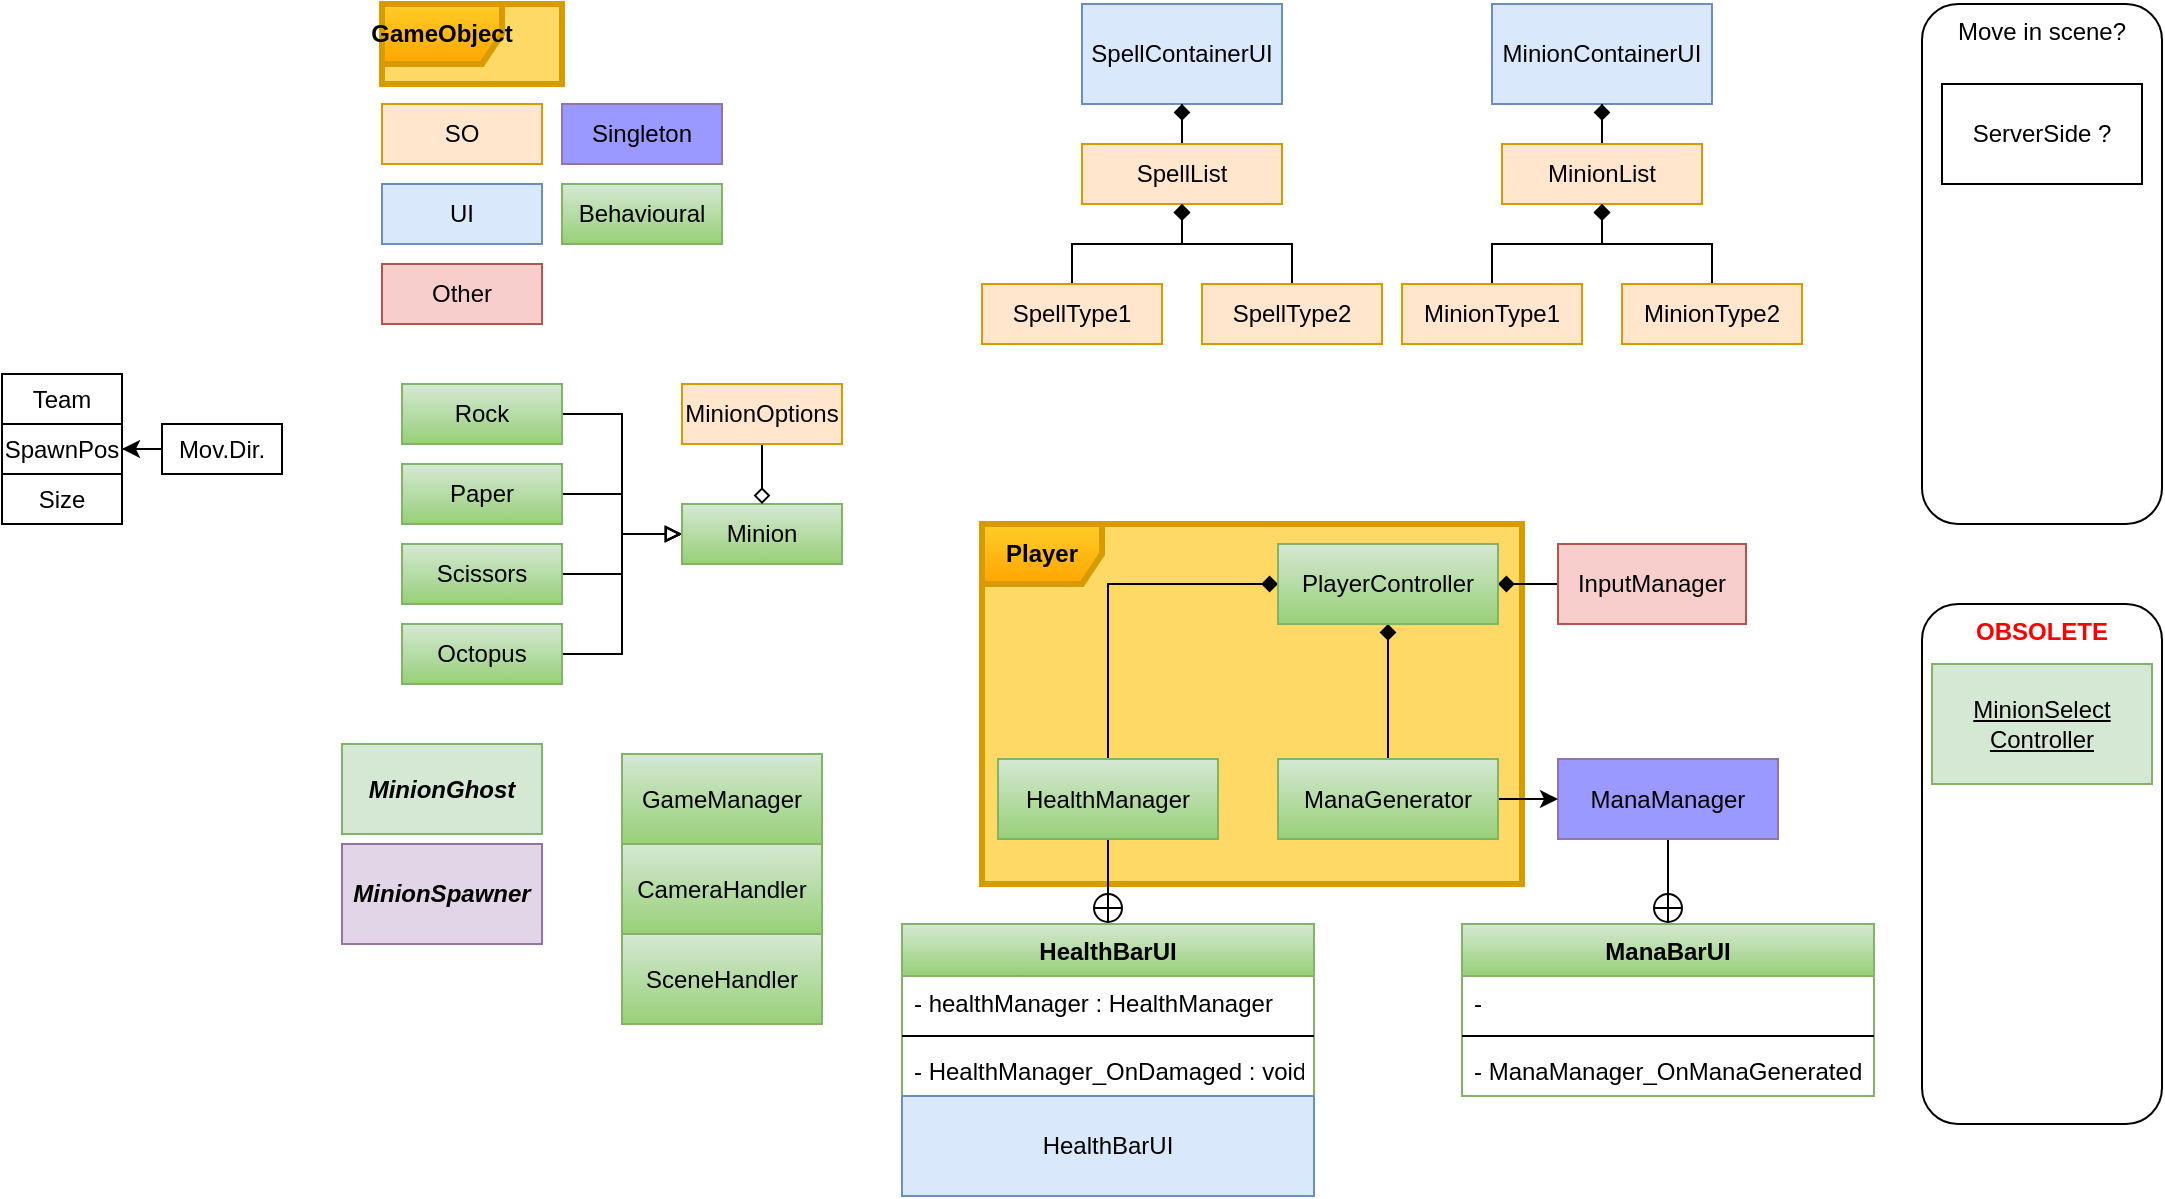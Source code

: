 <mxfile version="16.0.2" type="device"><diagram id="GfL2itH7mbFoeTGBQEbW" name="Sayfa -1"><mxGraphModel dx="1420" dy="394" grid="1" gridSize="10" guides="1" tooltips="1" connect="1" arrows="1" fold="1" page="1" pageScale="1" pageWidth="827" pageHeight="1169" math="0" shadow="0"><root><mxCell id="0"/><mxCell id="1" parent="0"/><mxCell id="EcPCMLKlSUhCGShAriqz-20" value="&lt;b&gt;Player&lt;/b&gt;" style="shape=umlFrame;whiteSpace=wrap;html=1;strokeColor=#d79b00;fillColor=#ffcd28;gradientColor=#ffa500;strokeWidth=3;perimeterSpacing=0;swimlaneFillColor=#FFD966;align=center;" parent="1" vertex="1"><mxGeometry x="340" y="270" width="270" height="180" as="geometry"/></mxCell><mxCell id="Eb7JJvt_ekmqcAMITwJL-7" style="edgeStyle=orthogonalEdgeStyle;rounded=0;orthogonalLoop=1;jettySize=auto;html=1;exitX=1;exitY=0.5;exitDx=0;exitDy=0;entryX=0;entryY=0.5;entryDx=0;entryDy=0;endArrow=block;endFill=0;" parent="1" source="Eb7JJvt_ekmqcAMITwJL-1" target="Eb7JJvt_ekmqcAMITwJL-6" edge="1"><mxGeometry relative="1" as="geometry"/></mxCell><mxCell id="Eb7JJvt_ekmqcAMITwJL-1" value="Rock" style="rounded=0;whiteSpace=wrap;html=1;fillColor=#d5e8d4;strokeColor=#82b366;gradientColor=#97d077;" parent="1" vertex="1"><mxGeometry x="50" y="200" width="80" height="30" as="geometry"/></mxCell><mxCell id="Eb7JJvt_ekmqcAMITwJL-8" style="edgeStyle=orthogonalEdgeStyle;rounded=0;orthogonalLoop=1;jettySize=auto;html=1;exitX=1;exitY=0.5;exitDx=0;exitDy=0;entryX=0;entryY=0.5;entryDx=0;entryDy=0;endArrow=block;endFill=0;" parent="1" source="Eb7JJvt_ekmqcAMITwJL-2" target="Eb7JJvt_ekmqcAMITwJL-6" edge="1"><mxGeometry relative="1" as="geometry"/></mxCell><mxCell id="Eb7JJvt_ekmqcAMITwJL-2" value="Paper" style="rounded=0;whiteSpace=wrap;html=1;fillColor=#d5e8d4;strokeColor=#82b366;gradientColor=#97d077;" parent="1" vertex="1"><mxGeometry x="50" y="240" width="80" height="30" as="geometry"/></mxCell><mxCell id="Eb7JJvt_ekmqcAMITwJL-9" style="edgeStyle=orthogonalEdgeStyle;rounded=0;orthogonalLoop=1;jettySize=auto;html=1;exitX=1;exitY=0.5;exitDx=0;exitDy=0;entryX=0;entryY=0.5;entryDx=0;entryDy=0;endArrow=block;endFill=0;" parent="1" source="Eb7JJvt_ekmqcAMITwJL-3" target="Eb7JJvt_ekmqcAMITwJL-6" edge="1"><mxGeometry relative="1" as="geometry"/></mxCell><mxCell id="Eb7JJvt_ekmqcAMITwJL-3" value="Scissors" style="rounded=0;whiteSpace=wrap;html=1;fillColor=#d5e8d4;strokeColor=#82b366;gradientColor=#97d077;" parent="1" vertex="1"><mxGeometry x="50" y="280" width="80" height="30" as="geometry"/></mxCell><mxCell id="Eb7JJvt_ekmqcAMITwJL-10" style="edgeStyle=orthogonalEdgeStyle;rounded=0;orthogonalLoop=1;jettySize=auto;html=1;exitX=1;exitY=0.5;exitDx=0;exitDy=0;entryX=0;entryY=0.5;entryDx=0;entryDy=0;endArrow=block;endFill=0;" parent="1" source="Eb7JJvt_ekmqcAMITwJL-4" target="Eb7JJvt_ekmqcAMITwJL-6" edge="1"><mxGeometry relative="1" as="geometry"/></mxCell><mxCell id="Eb7JJvt_ekmqcAMITwJL-4" value="Octopus" style="rounded=0;whiteSpace=wrap;html=1;fillColor=#d5e8d4;strokeColor=#82b366;gradientColor=#97d077;" parent="1" vertex="1"><mxGeometry x="50" y="320" width="80" height="30" as="geometry"/></mxCell><mxCell id="Eb7JJvt_ekmqcAMITwJL-5" value="MinionSpawner" style="rounded=0;whiteSpace=wrap;html=1;fillColor=#e1d5e7;strokeColor=#9673a6;fontStyle=3" parent="1" vertex="1"><mxGeometry x="20" y="430" width="100" height="50" as="geometry"/></mxCell><mxCell id="Eb7JJvt_ekmqcAMITwJL-6" value="Minion" style="rounded=0;whiteSpace=wrap;html=1;fillColor=#d5e8d4;strokeColor=#82b366;gradientColor=#97d077;" parent="1" vertex="1"><mxGeometry x="190" y="260" width="80" height="30" as="geometry"/></mxCell><mxCell id="Eb7JJvt_ekmqcAMITwJL-11" value="MinionContainerUI" style="rounded=0;whiteSpace=wrap;html=1;fillColor=#dae8fc;strokeColor=#6c8ebf;" parent="1" vertex="1"><mxGeometry x="595" y="10" width="110" height="50" as="geometry"/></mxCell><mxCell id="Eb7JJvt_ekmqcAMITwJL-12" value="SO" style="rounded=0;whiteSpace=wrap;html=1;fillColor=#ffe6cc;strokeColor=#d79b00;" parent="1" vertex="1"><mxGeometry x="40" y="60" width="80" height="30" as="geometry"/></mxCell><mxCell id="Eb7JJvt_ekmqcAMITwJL-13" value="Singleton" style="rounded=0;whiteSpace=wrap;html=1;fillColor=#9999FF;strokeColor=#9673a6;" parent="1" vertex="1"><mxGeometry x="130" y="60" width="80" height="30" as="geometry"/></mxCell><mxCell id="Eb7JJvt_ekmqcAMITwJL-14" value="UI" style="rounded=0;whiteSpace=wrap;html=1;fillColor=#dae8fc;strokeColor=#6c8ebf;" parent="1" vertex="1"><mxGeometry x="40" y="100" width="80" height="30" as="geometry"/></mxCell><mxCell id="Eb7JJvt_ekmqcAMITwJL-15" value="SpellContainerUI" style="rounded=0;whiteSpace=wrap;html=1;fillColor=#dae8fc;strokeColor=#6c8ebf;" parent="1" vertex="1"><mxGeometry x="390" y="10" width="100" height="50" as="geometry"/></mxCell><mxCell id="Eb7JJvt_ekmqcAMITwJL-16" value="Behavioural" style="rounded=0;whiteSpace=wrap;html=1;fillColor=#d5e8d4;strokeColor=#82b366;gradientColor=#97d077;" parent="1" vertex="1"><mxGeometry x="130" y="100" width="80" height="30" as="geometry"/></mxCell><mxCell id="Eb7JJvt_ekmqcAMITwJL-17" value="ServerSide ?" style="rounded=0;whiteSpace=wrap;html=1;direction=west;horizontal=1;" parent="1" vertex="1"><mxGeometry x="820" y="50" width="100" height="50" as="geometry"/></mxCell><mxCell id="FikH05s0eqatZr69xODe-25" value="" style="edgeStyle=orthogonalEdgeStyle;rounded=0;orthogonalLoop=1;jettySize=auto;html=1;endArrow=circlePlus;endFill=0;entryX=0.5;entryY=0;entryDx=0;entryDy=0;" parent="1" source="Eb7JJvt_ekmqcAMITwJL-19" target="EcPCMLKlSUhCGShAriqz-16" edge="1"><mxGeometry relative="1" as="geometry"><mxPoint x="683" y="517.5" as="targetPoint"/></mxGeometry></mxCell><mxCell id="7CmaLVEED9Y3V0FlP1Bn-3" value="" style="edgeStyle=orthogonalEdgeStyle;rounded=0;orthogonalLoop=1;jettySize=auto;html=1;endArrow=diamond;endFill=1;exitX=0.5;exitY=0;exitDx=0;exitDy=0;" parent="1" source="EcPCMLKlSUhCGShAriqz-1" target="FikH05s0eqatZr69xODe-30" edge="1"><mxGeometry relative="1" as="geometry"/></mxCell><mxCell id="Eb7JJvt_ekmqcAMITwJL-19" value="ManaManager" style="rounded=0;whiteSpace=wrap;html=1;fillColor=#9999FF;strokeColor=#9673a6;" parent="1" vertex="1"><mxGeometry x="628" y="387.5" width="110" height="40" as="geometry"/></mxCell><mxCell id="Eb7JJvt_ekmqcAMITwJL-21" value="MinionGhost" style="rounded=0;whiteSpace=wrap;html=1;fillColor=#d5e8d4;strokeColor=#82b366;fontStyle=3" parent="1" vertex="1"><mxGeometry x="20" y="380" width="100" height="45" as="geometry"/></mxCell><mxCell id="Eb7JJvt_ekmqcAMITwJL-23" value="MinionSelect&lt;br&gt;Controller" style="rounded=0;whiteSpace=wrap;html=1;fillColor=#d5e8d4;strokeColor=#82b366;fontStyle=4" parent="1" vertex="1"><mxGeometry x="815" y="340" width="110" height="60" as="geometry"/></mxCell><mxCell id="FikH05s0eqatZr69xODe-17" value="" style="edgeStyle=orthogonalEdgeStyle;rounded=0;orthogonalLoop=1;jettySize=auto;html=1;endArrow=diamond;endFill=1;" parent="1" source="FikH05s0eqatZr69xODe-3" target="Eb7JJvt_ekmqcAMITwJL-11" edge="1"><mxGeometry relative="1" as="geometry"/></mxCell><mxCell id="FikH05s0eqatZr69xODe-3" value="MinionList" style="rounded=0;whiteSpace=wrap;html=1;fillColor=#ffe6cc;strokeColor=#d79b00;" parent="1" vertex="1"><mxGeometry x="600" y="80" width="100" height="30" as="geometry"/></mxCell><mxCell id="FikH05s0eqatZr69xODe-16" value="" style="edgeStyle=orthogonalEdgeStyle;rounded=0;orthogonalLoop=1;jettySize=auto;html=1;endArrow=diamond;endFill=1;" parent="1" source="FikH05s0eqatZr69xODe-13" target="FikH05s0eqatZr69xODe-3" edge="1"><mxGeometry relative="1" as="geometry"/></mxCell><mxCell id="FikH05s0eqatZr69xODe-13" value="MinionType1" style="rounded=0;whiteSpace=wrap;html=1;fillColor=#ffe6cc;strokeColor=#d79b00;" parent="1" vertex="1"><mxGeometry x="550" y="150" width="90" height="30" as="geometry"/></mxCell><mxCell id="FikH05s0eqatZr69xODe-15" value="" style="edgeStyle=orthogonalEdgeStyle;rounded=0;orthogonalLoop=1;jettySize=auto;html=1;endArrow=diamond;endFill=1;" parent="1" source="FikH05s0eqatZr69xODe-14" target="FikH05s0eqatZr69xODe-3" edge="1"><mxGeometry relative="1" as="geometry"/></mxCell><mxCell id="FikH05s0eqatZr69xODe-14" value="MinionType2" style="rounded=0;whiteSpace=wrap;html=1;fillColor=#ffe6cc;strokeColor=#d79b00;" parent="1" vertex="1"><mxGeometry x="660" y="150" width="90" height="30" as="geometry"/></mxCell><mxCell id="FikH05s0eqatZr69xODe-23" value="" style="edgeStyle=orthogonalEdgeStyle;rounded=0;orthogonalLoop=1;jettySize=auto;html=1;endArrow=diamond;endFill=1;" parent="1" source="FikH05s0eqatZr69xODe-18" target="Eb7JJvt_ekmqcAMITwJL-15" edge="1"><mxGeometry relative="1" as="geometry"/></mxCell><mxCell id="FikH05s0eqatZr69xODe-18" value="SpellList" style="rounded=0;whiteSpace=wrap;html=1;fillColor=#ffe6cc;strokeColor=#d79b00;" parent="1" vertex="1"><mxGeometry x="390" y="80" width="100" height="30" as="geometry"/></mxCell><mxCell id="FikH05s0eqatZr69xODe-19" value="" style="edgeStyle=orthogonalEdgeStyle;rounded=0;orthogonalLoop=1;jettySize=auto;html=1;endArrow=diamond;endFill=1;" parent="1" source="FikH05s0eqatZr69xODe-20" target="FikH05s0eqatZr69xODe-18" edge="1"><mxGeometry relative="1" as="geometry"/></mxCell><mxCell id="FikH05s0eqatZr69xODe-20" value="SpellType1" style="rounded=0;whiteSpace=wrap;html=1;fillColor=#ffe6cc;strokeColor=#d79b00;" parent="1" vertex="1"><mxGeometry x="340" y="150" width="90" height="30" as="geometry"/></mxCell><mxCell id="FikH05s0eqatZr69xODe-21" value="" style="edgeStyle=orthogonalEdgeStyle;rounded=0;orthogonalLoop=1;jettySize=auto;html=1;endArrow=diamond;endFill=1;" parent="1" source="FikH05s0eqatZr69xODe-22" target="FikH05s0eqatZr69xODe-18" edge="1"><mxGeometry relative="1" as="geometry"/></mxCell><mxCell id="FikH05s0eqatZr69xODe-22" value="SpellType2" style="rounded=0;whiteSpace=wrap;html=1;fillColor=#ffe6cc;strokeColor=#d79b00;" parent="1" vertex="1"><mxGeometry x="450" y="150" width="90" height="30" as="geometry"/></mxCell><mxCell id="FikH05s0eqatZr69xODe-24" value="GameManager" style="rounded=0;whiteSpace=wrap;html=1;fillColor=#d5e8d4;strokeColor=#82b366;gradientColor=#97d077;" parent="1" vertex="1"><mxGeometry x="160" y="385" width="100" height="45" as="geometry"/></mxCell><mxCell id="FikH05s0eqatZr69xODe-27" value="" style="edgeStyle=orthogonalEdgeStyle;rounded=0;orthogonalLoop=1;jettySize=auto;html=1;endArrow=circlePlus;endFill=0;" parent="1" source="FikH05s0eqatZr69xODe-26" target="EcPCMLKlSUhCGShAriqz-8" edge="1"><mxGeometry relative="1" as="geometry"/></mxCell><mxCell id="7CmaLVEED9Y3V0FlP1Bn-4" value="" style="edgeStyle=orthogonalEdgeStyle;rounded=0;orthogonalLoop=1;jettySize=auto;html=1;endArrow=diamond;endFill=1;exitX=0.5;exitY=0;exitDx=0;exitDy=0;entryX=0;entryY=0.5;entryDx=0;entryDy=0;" parent="1" source="FikH05s0eqatZr69xODe-26" target="FikH05s0eqatZr69xODe-30" edge="1"><mxGeometry relative="1" as="geometry"/></mxCell><mxCell id="FikH05s0eqatZr69xODe-26" value="HealthManager" style="rounded=0;whiteSpace=wrap;html=1;fillColor=#d5e8d4;strokeColor=#82b366;gradientColor=#97d077;fontStyle=0" parent="1" vertex="1"><mxGeometry x="348" y="387.5" width="110" height="40" as="geometry"/></mxCell><mxCell id="FikH05s0eqatZr69xODe-28" value="Other" style="rounded=0;whiteSpace=wrap;html=1;fillColor=#f8cecc;strokeColor=#b85450;" parent="1" vertex="1"><mxGeometry x="40" y="140" width="80" height="30" as="geometry"/></mxCell><mxCell id="7CmaLVEED9Y3V0FlP1Bn-5" value="" style="edgeStyle=orthogonalEdgeStyle;rounded=0;orthogonalLoop=1;jettySize=auto;html=1;endArrow=diamond;endFill=1;exitX=0;exitY=0.5;exitDx=0;exitDy=0;" parent="1" source="FikH05s0eqatZr69xODe-29" target="FikH05s0eqatZr69xODe-30" edge="1"><mxGeometry relative="1" as="geometry"/></mxCell><mxCell id="FikH05s0eqatZr69xODe-29" value="InputManager" style="rounded=0;whiteSpace=wrap;html=1;fillColor=#f8cecc;strokeColor=#b85450;" parent="1" vertex="1"><mxGeometry x="628" y="280" width="94" height="40" as="geometry"/></mxCell><mxCell id="FikH05s0eqatZr69xODe-30" value="PlayerController" style="rounded=0;whiteSpace=wrap;html=1;fillColor=#d5e8d4;strokeColor=#82b366;gradientColor=#97d077;fontStyle=0;align=center;" parent="1" vertex="1"><mxGeometry x="488" y="280" width="110" height="40" as="geometry"/></mxCell><mxCell id="7CmaLVEED9Y3V0FlP1Bn-2" value="&lt;div&gt;&lt;span&gt;Move in scene?&lt;/span&gt;&lt;br&gt;&lt;/div&gt;&lt;div&gt;&lt;span&gt;&lt;br&gt;&lt;/span&gt;&lt;/div&gt;" style="rounded=1;whiteSpace=wrap;html=1;align=center;verticalAlign=top;labelPosition=center;verticalLabelPosition=middle;spacingBottom=0;fillColor=none;" parent="1" vertex="1"><mxGeometry x="810" y="10" width="120" height="260" as="geometry"/></mxCell><mxCell id="egSkhlj0Ok8Afp6qyzbZ-2" value="" style="edgeStyle=orthogonalEdgeStyle;rounded=0;orthogonalLoop=1;jettySize=auto;html=1;endArrow=diamond;endFill=0;" parent="1" source="egSkhlj0Ok8Afp6qyzbZ-1" target="Eb7JJvt_ekmqcAMITwJL-6" edge="1"><mxGeometry relative="1" as="geometry"/></mxCell><mxCell id="egSkhlj0Ok8Afp6qyzbZ-1" value="MinionOptions" style="rounded=0;whiteSpace=wrap;html=1;fillColor=#ffe6cc;strokeColor=#d79b00;" parent="1" vertex="1"><mxGeometry x="190" y="200" width="80" height="30" as="geometry"/></mxCell><mxCell id="egSkhlj0Ok8Afp6qyzbZ-3" value="CameraHandler" style="rounded=0;whiteSpace=wrap;html=1;fillColor=#d5e8d4;strokeColor=#82b366;gradientColor=#97d077;" parent="1" vertex="1"><mxGeometry x="160" y="430" width="100" height="45" as="geometry"/></mxCell><mxCell id="egSkhlj0Ok8Afp6qyzbZ-4" value="SceneHandler" style="rounded=0;whiteSpace=wrap;html=1;fillColor=#d5e8d4;strokeColor=#82b366;gradientColor=#97d077;" parent="1" vertex="1"><mxGeometry x="160" y="475" width="100" height="45" as="geometry"/></mxCell><mxCell id="egSkhlj0Ok8Afp6qyzbZ-5" value="&lt;div&gt;&lt;b&gt;&lt;font color=&quot;#ff0000&quot;&gt;OBSOLETE&lt;/font&gt;&lt;/b&gt;&lt;/div&gt;" style="rounded=1;html=1;align=center;verticalAlign=top;labelPosition=center;verticalLabelPosition=middle;spacingBottom=0;labelBackgroundColor=default;fillColor=none;arcSize=15;whiteSpace=wrap;" parent="1" vertex="1"><mxGeometry x="810" y="310" width="120" height="260" as="geometry"/></mxCell><mxCell id="EcPCMLKlSUhCGShAriqz-2" style="edgeStyle=orthogonalEdgeStyle;rounded=0;orthogonalLoop=1;jettySize=auto;html=1;exitX=1;exitY=0.5;exitDx=0;exitDy=0;entryX=0;entryY=0.5;entryDx=0;entryDy=0;" parent="1" source="EcPCMLKlSUhCGShAriqz-1" target="Eb7JJvt_ekmqcAMITwJL-19" edge="1"><mxGeometry relative="1" as="geometry"/></mxCell><mxCell id="EcPCMLKlSUhCGShAriqz-1" value="ManaGenerator" style="rounded=0;whiteSpace=wrap;html=1;fillColor=#d5e8d4;strokeColor=#82b366;gradientColor=#97d077;fontStyle=0" parent="1" vertex="1"><mxGeometry x="488" y="387.5" width="110" height="40" as="geometry"/></mxCell><mxCell id="EcPCMLKlSUhCGShAriqz-8" value="HealthBarUI" style="swimlane;fontStyle=1;align=center;verticalAlign=top;childLayout=stackLayout;horizontal=1;startSize=26;horizontalStack=0;resizeParent=1;resizeParentMax=0;resizeLast=0;collapsible=1;marginBottom=0;fillColor=#d5e8d4;strokeColor=#82b366;gradientColor=#97d077;" parent="1" vertex="1"><mxGeometry x="300" y="470" width="206" height="136" as="geometry"/></mxCell><mxCell id="EcPCMLKlSUhCGShAriqz-9" value="- healthManager : HealthManager" style="text;strokeColor=none;fillColor=none;align=left;verticalAlign=top;spacingLeft=4;spacingRight=4;overflow=hidden;rotatable=0;points=[[0,0.5],[1,0.5]];portConstraint=eastwest;" parent="EcPCMLKlSUhCGShAriqz-8" vertex="1"><mxGeometry y="26" width="206" height="26" as="geometry"/></mxCell><mxCell id="EcPCMLKlSUhCGShAriqz-10" value="" style="line;strokeWidth=1;fillColor=none;align=left;verticalAlign=middle;spacingTop=-1;spacingLeft=3;spacingRight=3;rotatable=0;labelPosition=right;points=[];portConstraint=eastwest;" parent="EcPCMLKlSUhCGShAriqz-8" vertex="1"><mxGeometry y="52" width="206" height="8" as="geometry"/></mxCell><mxCell id="EcPCMLKlSUhCGShAriqz-11" value="- HealthManager_OnDamaged : void" style="text;strokeColor=none;fillColor=none;align=left;verticalAlign=top;spacingLeft=4;spacingRight=4;overflow=hidden;rotatable=0;points=[[0,0.5],[1,0.5]];portConstraint=eastwest;" parent="EcPCMLKlSUhCGShAriqz-8" vertex="1"><mxGeometry y="60" width="206" height="26" as="geometry"/></mxCell><mxCell id="Eb7JJvt_ekmqcAMITwJL-18" value="HealthBarUI" style="rounded=0;whiteSpace=wrap;html=1;fillColor=#dae8fc;strokeColor=#6c8ebf;fontStyle=0" parent="EcPCMLKlSUhCGShAriqz-8" vertex="1"><mxGeometry y="86" width="206" height="50" as="geometry"/></mxCell><mxCell id="EcPCMLKlSUhCGShAriqz-16" value="ManaBarUI" style="swimlane;fontStyle=1;align=center;verticalAlign=top;childLayout=stackLayout;horizontal=1;startSize=26;horizontalStack=0;resizeParent=1;resizeParentMax=0;resizeLast=0;collapsible=1;marginBottom=0;fillColor=#d5e8d4;gradientColor=#97d077;strokeColor=#82b366;" parent="1" vertex="1"><mxGeometry x="580" y="470" width="206" height="86" as="geometry"/></mxCell><mxCell id="EcPCMLKlSUhCGShAriqz-17" value="-" style="text;strokeColor=none;fillColor=none;align=left;verticalAlign=top;spacingLeft=4;spacingRight=4;overflow=hidden;rotatable=0;points=[[0,0.5],[1,0.5]];portConstraint=eastwest;" parent="EcPCMLKlSUhCGShAriqz-16" vertex="1"><mxGeometry y="26" width="206" height="26" as="geometry"/></mxCell><mxCell id="EcPCMLKlSUhCGShAriqz-18" value="" style="line;strokeWidth=1;fillColor=none;align=left;verticalAlign=middle;spacingTop=-1;spacingLeft=3;spacingRight=3;rotatable=0;labelPosition=right;points=[];portConstraint=eastwest;" parent="EcPCMLKlSUhCGShAriqz-16" vertex="1"><mxGeometry y="52" width="206" height="8" as="geometry"/></mxCell><mxCell id="EcPCMLKlSUhCGShAriqz-19" value="- ManaManager_OnManaGenerated" style="text;strokeColor=none;fillColor=none;align=left;verticalAlign=top;spacingLeft=4;spacingRight=4;overflow=hidden;rotatable=0;points=[[0,0.5],[1,0.5]];portConstraint=eastwest;" parent="EcPCMLKlSUhCGShAriqz-16" vertex="1"><mxGeometry y="60" width="206" height="26" as="geometry"/></mxCell><mxCell id="EcPCMLKlSUhCGShAriqz-21" value="&lt;b&gt;GameObject&lt;/b&gt;" style="shape=umlFrame;whiteSpace=wrap;html=1;strokeColor=#d79b00;fillColor=#ffcd28;gradientColor=#ffa500;strokeWidth=3;perimeterSpacing=0;swimlaneFillColor=#FFD966;align=center;" parent="1" vertex="1"><mxGeometry x="40" y="10" width="90" height="40" as="geometry"/></mxCell><mxCell id="6ZH-X1_3gmYuz_06JJnR-1" value="Team" style="rounded=0;whiteSpace=wrap;html=1;" vertex="1" parent="1"><mxGeometry x="-150" y="195" width="60" height="25" as="geometry"/></mxCell><mxCell id="6ZH-X1_3gmYuz_06JJnR-2" value="SpawnPos" style="rounded=0;whiteSpace=wrap;html=1;" vertex="1" parent="1"><mxGeometry x="-150" y="220" width="60" height="25" as="geometry"/></mxCell><mxCell id="6ZH-X1_3gmYuz_06JJnR-3" value="Size" style="rounded=0;whiteSpace=wrap;html=1;" vertex="1" parent="1"><mxGeometry x="-150" y="245" width="60" height="25" as="geometry"/></mxCell><mxCell id="6ZH-X1_3gmYuz_06JJnR-5" value="" style="edgeStyle=orthogonalEdgeStyle;rounded=0;orthogonalLoop=1;jettySize=auto;html=1;entryX=1;entryY=0.5;entryDx=0;entryDy=0;" edge="1" parent="1" source="6ZH-X1_3gmYuz_06JJnR-4" target="6ZH-X1_3gmYuz_06JJnR-2"><mxGeometry relative="1" as="geometry"/></mxCell><mxCell id="6ZH-X1_3gmYuz_06JJnR-4" value="Mov.Dir." style="rounded=0;whiteSpace=wrap;html=1;" vertex="1" parent="1"><mxGeometry x="-70" y="220" width="60" height="25" as="geometry"/></mxCell></root></mxGraphModel></diagram></mxfile>